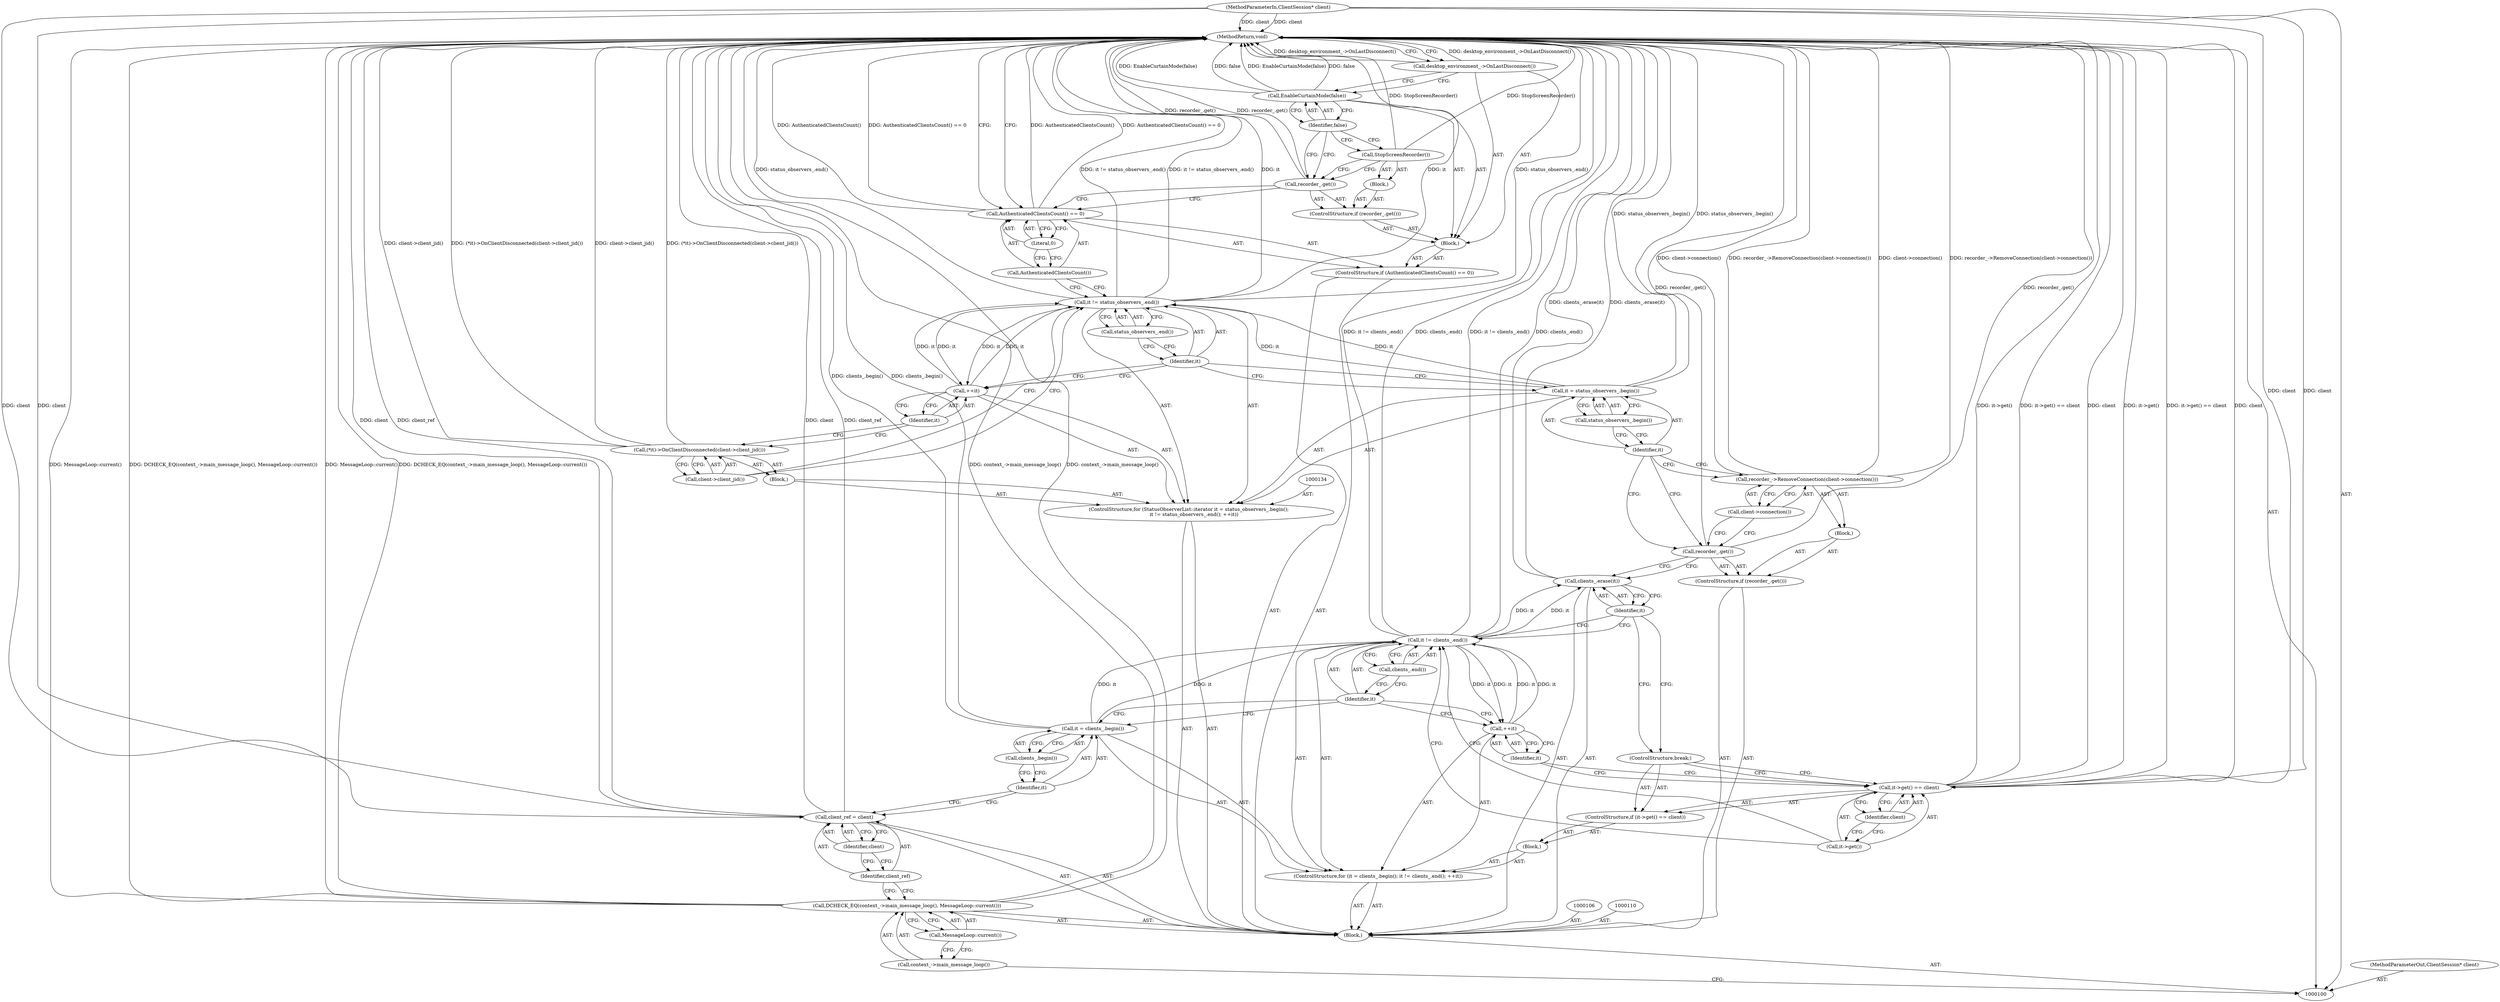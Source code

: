 digraph "1_Chrome_a46bcef82b29d30836a0f26226e3d4aca4fa9612_3" {
"1000158" [label="(MethodReturn,void)"];
"1000101" [label="(MethodParameterIn,ClientSession* client)"];
"1000246" [label="(MethodParameterOut,ClientSession* client)"];
"1000102" [label="(Block,)"];
"1000128" [label="(ControlStructure,if (recorder_.get()))"];
"1000130" [label="(Block,)"];
"1000129" [label="(Call,recorder_.get())"];
"1000132" [label="(Call,client->connection())"];
"1000131" [label="(Call,recorder_->RemoveConnection(client->connection()))"];
"1000133" [label="(ControlStructure,for (StatusObserverList::iterator it = status_observers_.begin();\n       it != status_observers_.end(); ++it))"];
"1000135" [label="(Call,it = status_observers_.begin())"];
"1000136" [label="(Identifier,it)"];
"1000137" [label="(Call,status_observers_.begin())"];
"1000140" [label="(Call,status_observers_.end())"];
"1000141" [label="(Call,++it)"];
"1000142" [label="(Identifier,it)"];
"1000143" [label="(Block,)"];
"1000138" [label="(Call,it != status_observers_.end())"];
"1000139" [label="(Identifier,it)"];
"1000145" [label="(Call,client->client_jid())"];
"1000144" [label="(Call,(*it)->OnClientDisconnected(client->client_jid()))"];
"1000146" [label="(ControlStructure,if (AuthenticatedClientsCount() == 0))"];
"1000149" [label="(Literal,0)"];
"1000150" [label="(Block,)"];
"1000147" [label="(Call,AuthenticatedClientsCount() == 0)"];
"1000148" [label="(Call,AuthenticatedClientsCount())"];
"1000153" [label="(Block,)"];
"1000151" [label="(ControlStructure,if (recorder_.get()))"];
"1000152" [label="(Call,recorder_.get())"];
"1000154" [label="(Call,StopScreenRecorder())"];
"1000104" [label="(Call,context_->main_message_loop())"];
"1000103" [label="(Call,DCHECK_EQ(context_->main_message_loop(), MessageLoop::current()))"];
"1000105" [label="(Call,MessageLoop::current())"];
"1000156" [label="(Identifier,false)"];
"1000155" [label="(Call,EnableCurtainMode(false))"];
"1000157" [label="(Call,desktop_environment_->OnLastDisconnect())"];
"1000107" [label="(Call,client_ref = client)"];
"1000108" [label="(Identifier,client_ref)"];
"1000109" [label="(Identifier,client)"];
"1000114" [label="(Call,clients_.begin())"];
"1000111" [label="(ControlStructure,for (it = clients_.begin(); it != clients_.end(); ++it))"];
"1000115" [label="(Call,it != clients_.end())"];
"1000116" [label="(Identifier,it)"];
"1000117" [label="(Call,clients_.end())"];
"1000118" [label="(Call,++it)"];
"1000119" [label="(Identifier,it)"];
"1000120" [label="(Block,)"];
"1000112" [label="(Call,it = clients_.begin())"];
"1000113" [label="(Identifier,it)"];
"1000124" [label="(Identifier,client)"];
"1000121" [label="(ControlStructure,if (it->get() == client))"];
"1000122" [label="(Call,it->get() == client)"];
"1000123" [label="(Call,it->get())"];
"1000125" [label="(ControlStructure,break;)"];
"1000127" [label="(Identifier,it)"];
"1000126" [label="(Call,clients_.erase(it))"];
"1000158" -> "1000100"  [label="AST: "];
"1000158" -> "1000157"  [label="CFG: "];
"1000158" -> "1000147"  [label="CFG: "];
"1000115" -> "1000158"  [label="DDG: clients_.end()"];
"1000115" -> "1000158"  [label="DDG: it != clients_.end()"];
"1000126" -> "1000158"  [label="DDG: clients_.erase(it)"];
"1000107" -> "1000158"  [label="DDG: client_ref"];
"1000107" -> "1000158"  [label="DDG: client"];
"1000157" -> "1000158"  [label="DDG: desktop_environment_->OnLastDisconnect()"];
"1000103" -> "1000158"  [label="DDG: context_->main_message_loop()"];
"1000103" -> "1000158"  [label="DDG: MessageLoop::current()"];
"1000103" -> "1000158"  [label="DDG: DCHECK_EQ(context_->main_message_loop(), MessageLoop::current())"];
"1000112" -> "1000158"  [label="DDG: clients_.begin()"];
"1000147" -> "1000158"  [label="DDG: AuthenticatedClientsCount()"];
"1000147" -> "1000158"  [label="DDG: AuthenticatedClientsCount() == 0"];
"1000154" -> "1000158"  [label="DDG: StopScreenRecorder()"];
"1000122" -> "1000158"  [label="DDG: it->get()"];
"1000122" -> "1000158"  [label="DDG: it->get() == client"];
"1000122" -> "1000158"  [label="DDG: client"];
"1000131" -> "1000158"  [label="DDG: client->connection()"];
"1000131" -> "1000158"  [label="DDG: recorder_->RemoveConnection(client->connection())"];
"1000138" -> "1000158"  [label="DDG: it"];
"1000138" -> "1000158"  [label="DDG: status_observers_.end()"];
"1000138" -> "1000158"  [label="DDG: it != status_observers_.end()"];
"1000152" -> "1000158"  [label="DDG: recorder_.get()"];
"1000129" -> "1000158"  [label="DDG: recorder_.get()"];
"1000155" -> "1000158"  [label="DDG: EnableCurtainMode(false)"];
"1000155" -> "1000158"  [label="DDG: false"];
"1000144" -> "1000158"  [label="DDG: (*it)->OnClientDisconnected(client->client_jid())"];
"1000144" -> "1000158"  [label="DDG: client->client_jid()"];
"1000101" -> "1000158"  [label="DDG: client"];
"1000135" -> "1000158"  [label="DDG: status_observers_.begin()"];
"1000101" -> "1000100"  [label="AST: "];
"1000101" -> "1000158"  [label="DDG: client"];
"1000101" -> "1000107"  [label="DDG: client"];
"1000101" -> "1000122"  [label="DDG: client"];
"1000246" -> "1000100"  [label="AST: "];
"1000102" -> "1000100"  [label="AST: "];
"1000103" -> "1000102"  [label="AST: "];
"1000106" -> "1000102"  [label="AST: "];
"1000107" -> "1000102"  [label="AST: "];
"1000110" -> "1000102"  [label="AST: "];
"1000111" -> "1000102"  [label="AST: "];
"1000126" -> "1000102"  [label="AST: "];
"1000128" -> "1000102"  [label="AST: "];
"1000133" -> "1000102"  [label="AST: "];
"1000146" -> "1000102"  [label="AST: "];
"1000128" -> "1000102"  [label="AST: "];
"1000129" -> "1000128"  [label="AST: "];
"1000130" -> "1000128"  [label="AST: "];
"1000130" -> "1000128"  [label="AST: "];
"1000131" -> "1000130"  [label="AST: "];
"1000129" -> "1000128"  [label="AST: "];
"1000129" -> "1000126"  [label="CFG: "];
"1000132" -> "1000129"  [label="CFG: "];
"1000136" -> "1000129"  [label="CFG: "];
"1000129" -> "1000158"  [label="DDG: recorder_.get()"];
"1000132" -> "1000131"  [label="AST: "];
"1000132" -> "1000129"  [label="CFG: "];
"1000131" -> "1000132"  [label="CFG: "];
"1000131" -> "1000130"  [label="AST: "];
"1000131" -> "1000132"  [label="CFG: "];
"1000132" -> "1000131"  [label="AST: "];
"1000136" -> "1000131"  [label="CFG: "];
"1000131" -> "1000158"  [label="DDG: client->connection()"];
"1000131" -> "1000158"  [label="DDG: recorder_->RemoveConnection(client->connection())"];
"1000133" -> "1000102"  [label="AST: "];
"1000134" -> "1000133"  [label="AST: "];
"1000135" -> "1000133"  [label="AST: "];
"1000138" -> "1000133"  [label="AST: "];
"1000141" -> "1000133"  [label="AST: "];
"1000143" -> "1000133"  [label="AST: "];
"1000135" -> "1000133"  [label="AST: "];
"1000135" -> "1000137"  [label="CFG: "];
"1000136" -> "1000135"  [label="AST: "];
"1000137" -> "1000135"  [label="AST: "];
"1000139" -> "1000135"  [label="CFG: "];
"1000135" -> "1000158"  [label="DDG: status_observers_.begin()"];
"1000135" -> "1000138"  [label="DDG: it"];
"1000136" -> "1000135"  [label="AST: "];
"1000136" -> "1000131"  [label="CFG: "];
"1000136" -> "1000129"  [label="CFG: "];
"1000137" -> "1000136"  [label="CFG: "];
"1000137" -> "1000135"  [label="AST: "];
"1000137" -> "1000136"  [label="CFG: "];
"1000135" -> "1000137"  [label="CFG: "];
"1000140" -> "1000138"  [label="AST: "];
"1000140" -> "1000139"  [label="CFG: "];
"1000138" -> "1000140"  [label="CFG: "];
"1000141" -> "1000133"  [label="AST: "];
"1000141" -> "1000142"  [label="CFG: "];
"1000142" -> "1000141"  [label="AST: "];
"1000139" -> "1000141"  [label="CFG: "];
"1000141" -> "1000138"  [label="DDG: it"];
"1000138" -> "1000141"  [label="DDG: it"];
"1000142" -> "1000141"  [label="AST: "];
"1000142" -> "1000144"  [label="CFG: "];
"1000141" -> "1000142"  [label="CFG: "];
"1000143" -> "1000133"  [label="AST: "];
"1000144" -> "1000143"  [label="AST: "];
"1000138" -> "1000133"  [label="AST: "];
"1000138" -> "1000140"  [label="CFG: "];
"1000139" -> "1000138"  [label="AST: "];
"1000140" -> "1000138"  [label="AST: "];
"1000145" -> "1000138"  [label="CFG: "];
"1000148" -> "1000138"  [label="CFG: "];
"1000138" -> "1000158"  [label="DDG: it"];
"1000138" -> "1000158"  [label="DDG: status_observers_.end()"];
"1000138" -> "1000158"  [label="DDG: it != status_observers_.end()"];
"1000141" -> "1000138"  [label="DDG: it"];
"1000135" -> "1000138"  [label="DDG: it"];
"1000138" -> "1000141"  [label="DDG: it"];
"1000139" -> "1000138"  [label="AST: "];
"1000139" -> "1000135"  [label="CFG: "];
"1000139" -> "1000141"  [label="CFG: "];
"1000140" -> "1000139"  [label="CFG: "];
"1000145" -> "1000144"  [label="AST: "];
"1000145" -> "1000138"  [label="CFG: "];
"1000144" -> "1000145"  [label="CFG: "];
"1000144" -> "1000143"  [label="AST: "];
"1000144" -> "1000145"  [label="CFG: "];
"1000145" -> "1000144"  [label="AST: "];
"1000142" -> "1000144"  [label="CFG: "];
"1000144" -> "1000158"  [label="DDG: (*it)->OnClientDisconnected(client->client_jid())"];
"1000144" -> "1000158"  [label="DDG: client->client_jid()"];
"1000146" -> "1000102"  [label="AST: "];
"1000147" -> "1000146"  [label="AST: "];
"1000150" -> "1000146"  [label="AST: "];
"1000149" -> "1000147"  [label="AST: "];
"1000149" -> "1000148"  [label="CFG: "];
"1000147" -> "1000149"  [label="CFG: "];
"1000150" -> "1000146"  [label="AST: "];
"1000151" -> "1000150"  [label="AST: "];
"1000155" -> "1000150"  [label="AST: "];
"1000157" -> "1000150"  [label="AST: "];
"1000147" -> "1000146"  [label="AST: "];
"1000147" -> "1000149"  [label="CFG: "];
"1000148" -> "1000147"  [label="AST: "];
"1000149" -> "1000147"  [label="AST: "];
"1000152" -> "1000147"  [label="CFG: "];
"1000158" -> "1000147"  [label="CFG: "];
"1000147" -> "1000158"  [label="DDG: AuthenticatedClientsCount()"];
"1000147" -> "1000158"  [label="DDG: AuthenticatedClientsCount() == 0"];
"1000148" -> "1000147"  [label="AST: "];
"1000148" -> "1000138"  [label="CFG: "];
"1000149" -> "1000148"  [label="CFG: "];
"1000153" -> "1000151"  [label="AST: "];
"1000154" -> "1000153"  [label="AST: "];
"1000151" -> "1000150"  [label="AST: "];
"1000152" -> "1000151"  [label="AST: "];
"1000153" -> "1000151"  [label="AST: "];
"1000152" -> "1000151"  [label="AST: "];
"1000152" -> "1000147"  [label="CFG: "];
"1000154" -> "1000152"  [label="CFG: "];
"1000156" -> "1000152"  [label="CFG: "];
"1000152" -> "1000158"  [label="DDG: recorder_.get()"];
"1000154" -> "1000153"  [label="AST: "];
"1000154" -> "1000152"  [label="CFG: "];
"1000156" -> "1000154"  [label="CFG: "];
"1000154" -> "1000158"  [label="DDG: StopScreenRecorder()"];
"1000104" -> "1000103"  [label="AST: "];
"1000104" -> "1000100"  [label="CFG: "];
"1000105" -> "1000104"  [label="CFG: "];
"1000103" -> "1000102"  [label="AST: "];
"1000103" -> "1000105"  [label="CFG: "];
"1000104" -> "1000103"  [label="AST: "];
"1000105" -> "1000103"  [label="AST: "];
"1000108" -> "1000103"  [label="CFG: "];
"1000103" -> "1000158"  [label="DDG: context_->main_message_loop()"];
"1000103" -> "1000158"  [label="DDG: MessageLoop::current()"];
"1000103" -> "1000158"  [label="DDG: DCHECK_EQ(context_->main_message_loop(), MessageLoop::current())"];
"1000105" -> "1000103"  [label="AST: "];
"1000105" -> "1000104"  [label="CFG: "];
"1000103" -> "1000105"  [label="CFG: "];
"1000156" -> "1000155"  [label="AST: "];
"1000156" -> "1000154"  [label="CFG: "];
"1000156" -> "1000152"  [label="CFG: "];
"1000155" -> "1000156"  [label="CFG: "];
"1000155" -> "1000150"  [label="AST: "];
"1000155" -> "1000156"  [label="CFG: "];
"1000156" -> "1000155"  [label="AST: "];
"1000157" -> "1000155"  [label="CFG: "];
"1000155" -> "1000158"  [label="DDG: EnableCurtainMode(false)"];
"1000155" -> "1000158"  [label="DDG: false"];
"1000157" -> "1000150"  [label="AST: "];
"1000157" -> "1000155"  [label="CFG: "];
"1000158" -> "1000157"  [label="CFG: "];
"1000157" -> "1000158"  [label="DDG: desktop_environment_->OnLastDisconnect()"];
"1000107" -> "1000102"  [label="AST: "];
"1000107" -> "1000109"  [label="CFG: "];
"1000108" -> "1000107"  [label="AST: "];
"1000109" -> "1000107"  [label="AST: "];
"1000113" -> "1000107"  [label="CFG: "];
"1000107" -> "1000158"  [label="DDG: client_ref"];
"1000107" -> "1000158"  [label="DDG: client"];
"1000101" -> "1000107"  [label="DDG: client"];
"1000108" -> "1000107"  [label="AST: "];
"1000108" -> "1000103"  [label="CFG: "];
"1000109" -> "1000108"  [label="CFG: "];
"1000109" -> "1000107"  [label="AST: "];
"1000109" -> "1000108"  [label="CFG: "];
"1000107" -> "1000109"  [label="CFG: "];
"1000114" -> "1000112"  [label="AST: "];
"1000114" -> "1000113"  [label="CFG: "];
"1000112" -> "1000114"  [label="CFG: "];
"1000111" -> "1000102"  [label="AST: "];
"1000112" -> "1000111"  [label="AST: "];
"1000115" -> "1000111"  [label="AST: "];
"1000118" -> "1000111"  [label="AST: "];
"1000120" -> "1000111"  [label="AST: "];
"1000115" -> "1000111"  [label="AST: "];
"1000115" -> "1000117"  [label="CFG: "];
"1000116" -> "1000115"  [label="AST: "];
"1000117" -> "1000115"  [label="AST: "];
"1000123" -> "1000115"  [label="CFG: "];
"1000127" -> "1000115"  [label="CFG: "];
"1000115" -> "1000158"  [label="DDG: clients_.end()"];
"1000115" -> "1000158"  [label="DDG: it != clients_.end()"];
"1000112" -> "1000115"  [label="DDG: it"];
"1000118" -> "1000115"  [label="DDG: it"];
"1000115" -> "1000118"  [label="DDG: it"];
"1000115" -> "1000126"  [label="DDG: it"];
"1000116" -> "1000115"  [label="AST: "];
"1000116" -> "1000112"  [label="CFG: "];
"1000116" -> "1000118"  [label="CFG: "];
"1000117" -> "1000116"  [label="CFG: "];
"1000117" -> "1000115"  [label="AST: "];
"1000117" -> "1000116"  [label="CFG: "];
"1000115" -> "1000117"  [label="CFG: "];
"1000118" -> "1000111"  [label="AST: "];
"1000118" -> "1000119"  [label="CFG: "];
"1000119" -> "1000118"  [label="AST: "];
"1000116" -> "1000118"  [label="CFG: "];
"1000118" -> "1000115"  [label="DDG: it"];
"1000115" -> "1000118"  [label="DDG: it"];
"1000119" -> "1000118"  [label="AST: "];
"1000119" -> "1000122"  [label="CFG: "];
"1000118" -> "1000119"  [label="CFG: "];
"1000120" -> "1000111"  [label="AST: "];
"1000121" -> "1000120"  [label="AST: "];
"1000112" -> "1000111"  [label="AST: "];
"1000112" -> "1000114"  [label="CFG: "];
"1000113" -> "1000112"  [label="AST: "];
"1000114" -> "1000112"  [label="AST: "];
"1000116" -> "1000112"  [label="CFG: "];
"1000112" -> "1000158"  [label="DDG: clients_.begin()"];
"1000112" -> "1000115"  [label="DDG: it"];
"1000113" -> "1000112"  [label="AST: "];
"1000113" -> "1000107"  [label="CFG: "];
"1000114" -> "1000113"  [label="CFG: "];
"1000124" -> "1000122"  [label="AST: "];
"1000124" -> "1000123"  [label="CFG: "];
"1000122" -> "1000124"  [label="CFG: "];
"1000121" -> "1000120"  [label="AST: "];
"1000122" -> "1000121"  [label="AST: "];
"1000125" -> "1000121"  [label="AST: "];
"1000122" -> "1000121"  [label="AST: "];
"1000122" -> "1000124"  [label="CFG: "];
"1000123" -> "1000122"  [label="AST: "];
"1000124" -> "1000122"  [label="AST: "];
"1000125" -> "1000122"  [label="CFG: "];
"1000119" -> "1000122"  [label="CFG: "];
"1000122" -> "1000158"  [label="DDG: it->get()"];
"1000122" -> "1000158"  [label="DDG: it->get() == client"];
"1000122" -> "1000158"  [label="DDG: client"];
"1000101" -> "1000122"  [label="DDG: client"];
"1000123" -> "1000122"  [label="AST: "];
"1000123" -> "1000115"  [label="CFG: "];
"1000124" -> "1000123"  [label="CFG: "];
"1000125" -> "1000121"  [label="AST: "];
"1000125" -> "1000122"  [label="CFG: "];
"1000127" -> "1000125"  [label="CFG: "];
"1000127" -> "1000126"  [label="AST: "];
"1000127" -> "1000115"  [label="CFG: "];
"1000127" -> "1000125"  [label="CFG: "];
"1000126" -> "1000127"  [label="CFG: "];
"1000126" -> "1000102"  [label="AST: "];
"1000126" -> "1000127"  [label="CFG: "];
"1000127" -> "1000126"  [label="AST: "];
"1000129" -> "1000126"  [label="CFG: "];
"1000126" -> "1000158"  [label="DDG: clients_.erase(it)"];
"1000115" -> "1000126"  [label="DDG: it"];
}
